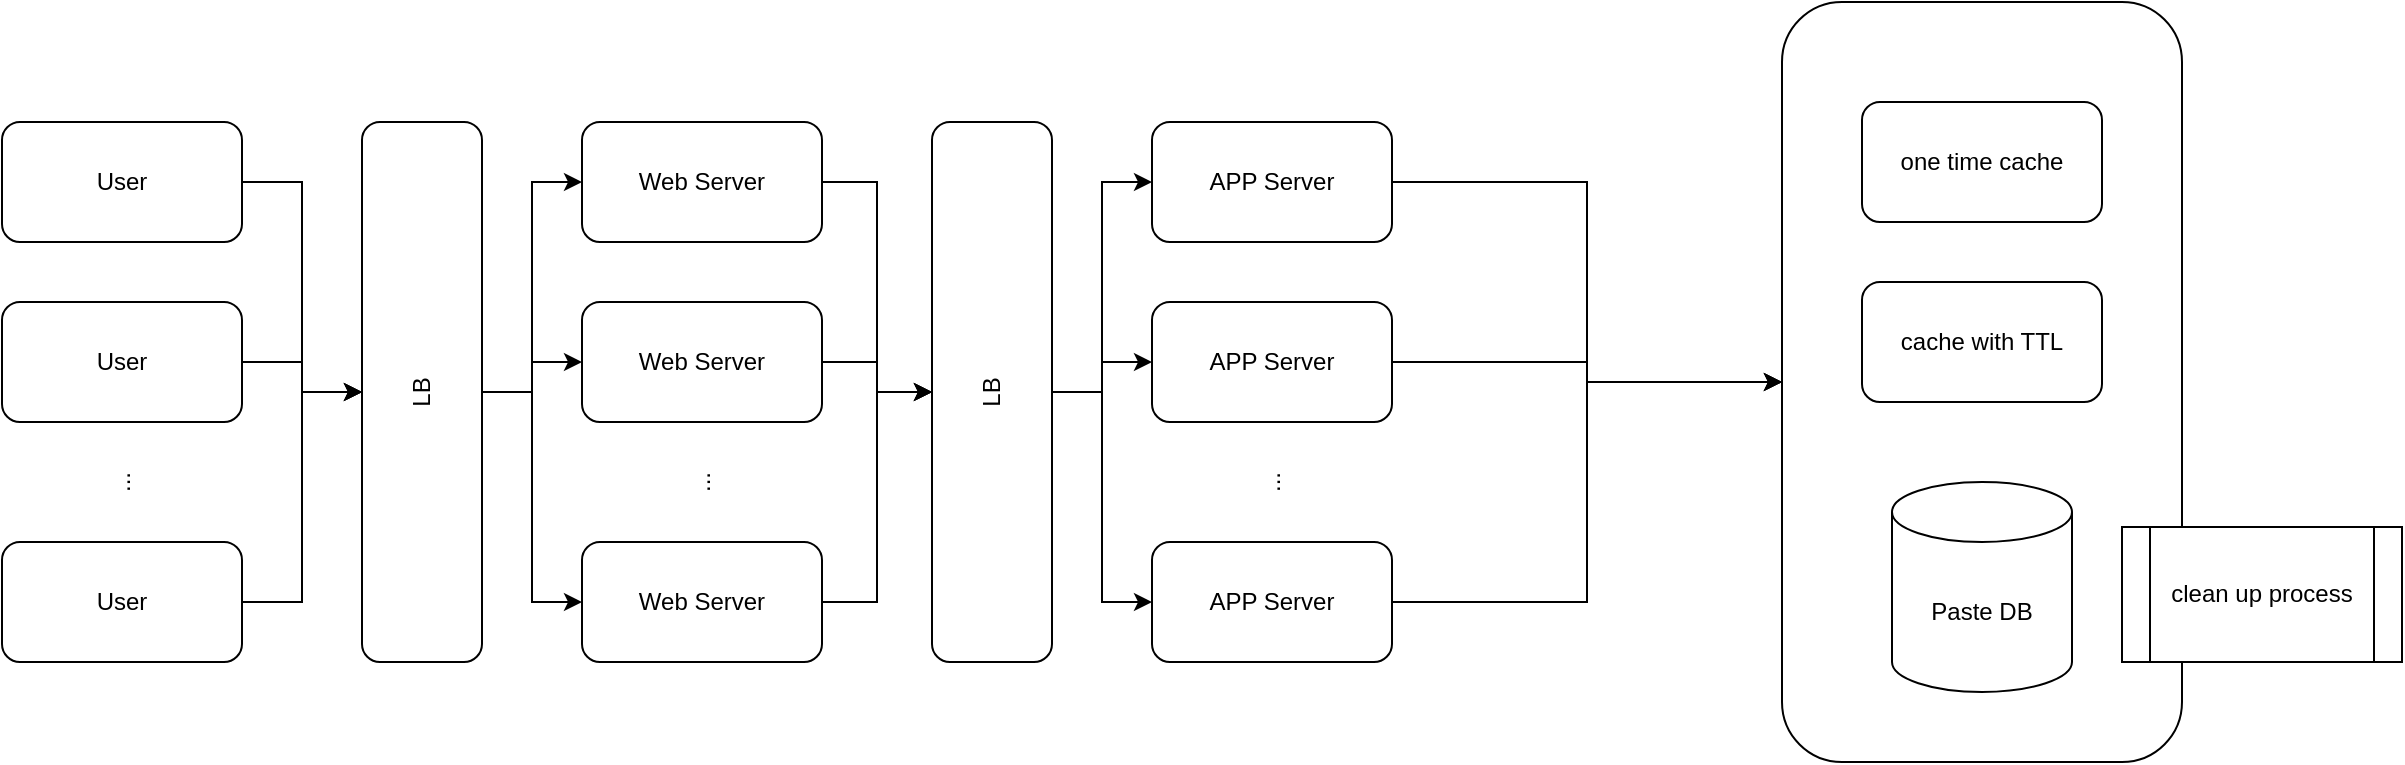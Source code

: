 <mxfile version="14.6.0" type="github">
  <diagram id="VEV3Uc24vwXsZR_ko1ef" name="Page-1">
    <mxGraphModel dx="1422" dy="762" grid="1" gridSize="10" guides="1" tooltips="1" connect="1" arrows="1" fold="1" page="1" pageScale="1" pageWidth="850" pageHeight="1100" math="0" shadow="0">
      <root>
        <mxCell id="0" />
        <mxCell id="1" parent="0" />
        <mxCell id="QWQkXZekbUVryVGH4yMC-30" value="" style="rounded=1;whiteSpace=wrap;html=1;" vertex="1" parent="1">
          <mxGeometry x="940" y="30" width="200" height="380" as="geometry" />
        </mxCell>
        <mxCell id="QWQkXZekbUVryVGH4yMC-1" value="" style="edgeStyle=orthogonalEdgeStyle;rounded=0;orthogonalLoop=1;jettySize=auto;html=1;" edge="1" parent="1" source="QWQkXZekbUVryVGH4yMC-2" target="QWQkXZekbUVryVGH4yMC-11">
          <mxGeometry relative="1" as="geometry" />
        </mxCell>
        <mxCell id="QWQkXZekbUVryVGH4yMC-2" value="User" style="rounded=1;whiteSpace=wrap;html=1;" vertex="1" parent="1">
          <mxGeometry x="50" y="90" width="120" height="60" as="geometry" />
        </mxCell>
        <mxCell id="QWQkXZekbUVryVGH4yMC-3" style="edgeStyle=orthogonalEdgeStyle;rounded=0;orthogonalLoop=1;jettySize=auto;html=1;entryX=0.5;entryY=0;entryDx=0;entryDy=0;" edge="1" parent="1" source="QWQkXZekbUVryVGH4yMC-4" target="QWQkXZekbUVryVGH4yMC-11">
          <mxGeometry relative="1" as="geometry" />
        </mxCell>
        <mxCell id="QWQkXZekbUVryVGH4yMC-4" value="User" style="rounded=1;whiteSpace=wrap;html=1;" vertex="1" parent="1">
          <mxGeometry x="50" y="180" width="120" height="60" as="geometry" />
        </mxCell>
        <mxCell id="QWQkXZekbUVryVGH4yMC-5" style="edgeStyle=orthogonalEdgeStyle;rounded=0;orthogonalLoop=1;jettySize=auto;html=1;entryX=0.5;entryY=0;entryDx=0;entryDy=0;" edge="1" parent="1" source="QWQkXZekbUVryVGH4yMC-6" target="QWQkXZekbUVryVGH4yMC-11">
          <mxGeometry relative="1" as="geometry" />
        </mxCell>
        <mxCell id="QWQkXZekbUVryVGH4yMC-6" value="User" style="rounded=1;whiteSpace=wrap;html=1;" vertex="1" parent="1">
          <mxGeometry x="50" y="300" width="120" height="60" as="geometry" />
        </mxCell>
        <mxCell id="QWQkXZekbUVryVGH4yMC-7" value="..." style="text;html=1;strokeColor=none;fillColor=none;align=center;verticalAlign=middle;whiteSpace=wrap;rounded=0;rotation=-90;" vertex="1" parent="1">
          <mxGeometry x="90" y="260" width="40" height="20" as="geometry" />
        </mxCell>
        <mxCell id="QWQkXZekbUVryVGH4yMC-8" style="edgeStyle=orthogonalEdgeStyle;rounded=0;orthogonalLoop=1;jettySize=auto;html=1;entryX=0;entryY=0.5;entryDx=0;entryDy=0;" edge="1" parent="1" source="QWQkXZekbUVryVGH4yMC-11" target="QWQkXZekbUVryVGH4yMC-13">
          <mxGeometry relative="1" as="geometry" />
        </mxCell>
        <mxCell id="QWQkXZekbUVryVGH4yMC-9" style="edgeStyle=orthogonalEdgeStyle;rounded=0;orthogonalLoop=1;jettySize=auto;html=1;entryX=0;entryY=0.5;entryDx=0;entryDy=0;" edge="1" parent="1" source="QWQkXZekbUVryVGH4yMC-11" target="QWQkXZekbUVryVGH4yMC-15">
          <mxGeometry relative="1" as="geometry" />
        </mxCell>
        <mxCell id="QWQkXZekbUVryVGH4yMC-10" style="edgeStyle=orthogonalEdgeStyle;rounded=0;orthogonalLoop=1;jettySize=auto;html=1;entryX=0;entryY=0.5;entryDx=0;entryDy=0;" edge="1" parent="1" source="QWQkXZekbUVryVGH4yMC-11" target="QWQkXZekbUVryVGH4yMC-17">
          <mxGeometry relative="1" as="geometry" />
        </mxCell>
        <mxCell id="QWQkXZekbUVryVGH4yMC-11" value="LB" style="rounded=1;whiteSpace=wrap;html=1;rotation=-90;" vertex="1" parent="1">
          <mxGeometry x="125" y="195" width="270" height="60" as="geometry" />
        </mxCell>
        <mxCell id="QWQkXZekbUVryVGH4yMC-12" value="" style="edgeStyle=orthogonalEdgeStyle;rounded=0;orthogonalLoop=1;jettySize=auto;html=1;" edge="1" parent="1" source="QWQkXZekbUVryVGH4yMC-13" target="QWQkXZekbUVryVGH4yMC-22">
          <mxGeometry relative="1" as="geometry" />
        </mxCell>
        <mxCell id="QWQkXZekbUVryVGH4yMC-13" value="Web Server" style="rounded=1;whiteSpace=wrap;html=1;" vertex="1" parent="1">
          <mxGeometry x="340" y="90" width="120" height="60" as="geometry" />
        </mxCell>
        <mxCell id="QWQkXZekbUVryVGH4yMC-14" style="edgeStyle=orthogonalEdgeStyle;rounded=0;orthogonalLoop=1;jettySize=auto;html=1;" edge="1" parent="1" source="QWQkXZekbUVryVGH4yMC-15" target="QWQkXZekbUVryVGH4yMC-22">
          <mxGeometry relative="1" as="geometry" />
        </mxCell>
        <mxCell id="QWQkXZekbUVryVGH4yMC-15" value="Web Server" style="rounded=1;whiteSpace=wrap;html=1;" vertex="1" parent="1">
          <mxGeometry x="340" y="180" width="120" height="60" as="geometry" />
        </mxCell>
        <mxCell id="QWQkXZekbUVryVGH4yMC-16" style="edgeStyle=orthogonalEdgeStyle;rounded=0;orthogonalLoop=1;jettySize=auto;html=1;entryX=0.5;entryY=0;entryDx=0;entryDy=0;" edge="1" parent="1" source="QWQkXZekbUVryVGH4yMC-17" target="QWQkXZekbUVryVGH4yMC-22">
          <mxGeometry relative="1" as="geometry" />
        </mxCell>
        <mxCell id="QWQkXZekbUVryVGH4yMC-17" value="Web Server" style="rounded=1;whiteSpace=wrap;html=1;" vertex="1" parent="1">
          <mxGeometry x="340" y="300" width="120" height="60" as="geometry" />
        </mxCell>
        <mxCell id="QWQkXZekbUVryVGH4yMC-18" value="..." style="text;html=1;strokeColor=none;fillColor=none;align=center;verticalAlign=middle;whiteSpace=wrap;rounded=0;rotation=-90;" vertex="1" parent="1">
          <mxGeometry x="380" y="260" width="40" height="20" as="geometry" />
        </mxCell>
        <mxCell id="QWQkXZekbUVryVGH4yMC-19" style="edgeStyle=orthogonalEdgeStyle;rounded=0;orthogonalLoop=1;jettySize=auto;html=1;entryX=0;entryY=0.5;entryDx=0;entryDy=0;" edge="1" parent="1" source="QWQkXZekbUVryVGH4yMC-22" target="QWQkXZekbUVryVGH4yMC-23">
          <mxGeometry relative="1" as="geometry" />
        </mxCell>
        <mxCell id="QWQkXZekbUVryVGH4yMC-20" style="edgeStyle=orthogonalEdgeStyle;rounded=0;orthogonalLoop=1;jettySize=auto;html=1;entryX=0;entryY=0.5;entryDx=0;entryDy=0;" edge="1" parent="1" source="QWQkXZekbUVryVGH4yMC-22" target="QWQkXZekbUVryVGH4yMC-24">
          <mxGeometry relative="1" as="geometry" />
        </mxCell>
        <mxCell id="QWQkXZekbUVryVGH4yMC-21" style="edgeStyle=orthogonalEdgeStyle;rounded=0;orthogonalLoop=1;jettySize=auto;html=1;entryX=0;entryY=0.5;entryDx=0;entryDy=0;" edge="1" parent="1" source="QWQkXZekbUVryVGH4yMC-22" target="QWQkXZekbUVryVGH4yMC-25">
          <mxGeometry relative="1" as="geometry" />
        </mxCell>
        <mxCell id="QWQkXZekbUVryVGH4yMC-22" value="LB" style="rounded=1;whiteSpace=wrap;html=1;rotation=-90;" vertex="1" parent="1">
          <mxGeometry x="410" y="195" width="270" height="60" as="geometry" />
        </mxCell>
        <mxCell id="QWQkXZekbUVryVGH4yMC-31" style="edgeStyle=orthogonalEdgeStyle;rounded=0;orthogonalLoop=1;jettySize=auto;html=1;" edge="1" parent="1" source="QWQkXZekbUVryVGH4yMC-23" target="QWQkXZekbUVryVGH4yMC-30">
          <mxGeometry relative="1" as="geometry" />
        </mxCell>
        <mxCell id="QWQkXZekbUVryVGH4yMC-23" value="APP Server" style="rounded=1;whiteSpace=wrap;html=1;" vertex="1" parent="1">
          <mxGeometry x="625" y="90" width="120" height="60" as="geometry" />
        </mxCell>
        <mxCell id="QWQkXZekbUVryVGH4yMC-32" style="edgeStyle=orthogonalEdgeStyle;rounded=0;orthogonalLoop=1;jettySize=auto;html=1;" edge="1" parent="1" source="QWQkXZekbUVryVGH4yMC-24" target="QWQkXZekbUVryVGH4yMC-30">
          <mxGeometry relative="1" as="geometry" />
        </mxCell>
        <mxCell id="QWQkXZekbUVryVGH4yMC-24" value="APP Server" style="rounded=1;whiteSpace=wrap;html=1;" vertex="1" parent="1">
          <mxGeometry x="625" y="180" width="120" height="60" as="geometry" />
        </mxCell>
        <mxCell id="QWQkXZekbUVryVGH4yMC-33" style="edgeStyle=orthogonalEdgeStyle;rounded=0;orthogonalLoop=1;jettySize=auto;html=1;" edge="1" parent="1" source="QWQkXZekbUVryVGH4yMC-25" target="QWQkXZekbUVryVGH4yMC-30">
          <mxGeometry relative="1" as="geometry" />
        </mxCell>
        <mxCell id="QWQkXZekbUVryVGH4yMC-25" value="APP Server" style="rounded=1;whiteSpace=wrap;html=1;" vertex="1" parent="1">
          <mxGeometry x="625" y="300" width="120" height="60" as="geometry" />
        </mxCell>
        <mxCell id="QWQkXZekbUVryVGH4yMC-26" value="..." style="text;html=1;strokeColor=none;fillColor=none;align=center;verticalAlign=middle;whiteSpace=wrap;rounded=0;rotation=-90;" vertex="1" parent="1">
          <mxGeometry x="665" y="260" width="40" height="20" as="geometry" />
        </mxCell>
        <mxCell id="QWQkXZekbUVryVGH4yMC-27" value="one time cache" style="rounded=1;whiteSpace=wrap;html=1;" vertex="1" parent="1">
          <mxGeometry x="980" y="80" width="120" height="60" as="geometry" />
        </mxCell>
        <mxCell id="QWQkXZekbUVryVGH4yMC-28" value="cache with TTL" style="rounded=1;whiteSpace=wrap;html=1;" vertex="1" parent="1">
          <mxGeometry x="980" y="170" width="120" height="60" as="geometry" />
        </mxCell>
        <mxCell id="QWQkXZekbUVryVGH4yMC-29" value="Paste DB" style="shape=cylinder3;whiteSpace=wrap;html=1;boundedLbl=1;backgroundOutline=1;size=15;" vertex="1" parent="1">
          <mxGeometry x="995" y="270" width="90" height="105" as="geometry" />
        </mxCell>
        <mxCell id="QWQkXZekbUVryVGH4yMC-34" value="clean up process" style="shape=process;whiteSpace=wrap;html=1;backgroundOutline=1;" vertex="1" parent="1">
          <mxGeometry x="1110" y="292.5" width="140" height="67.5" as="geometry" />
        </mxCell>
      </root>
    </mxGraphModel>
  </diagram>
</mxfile>
